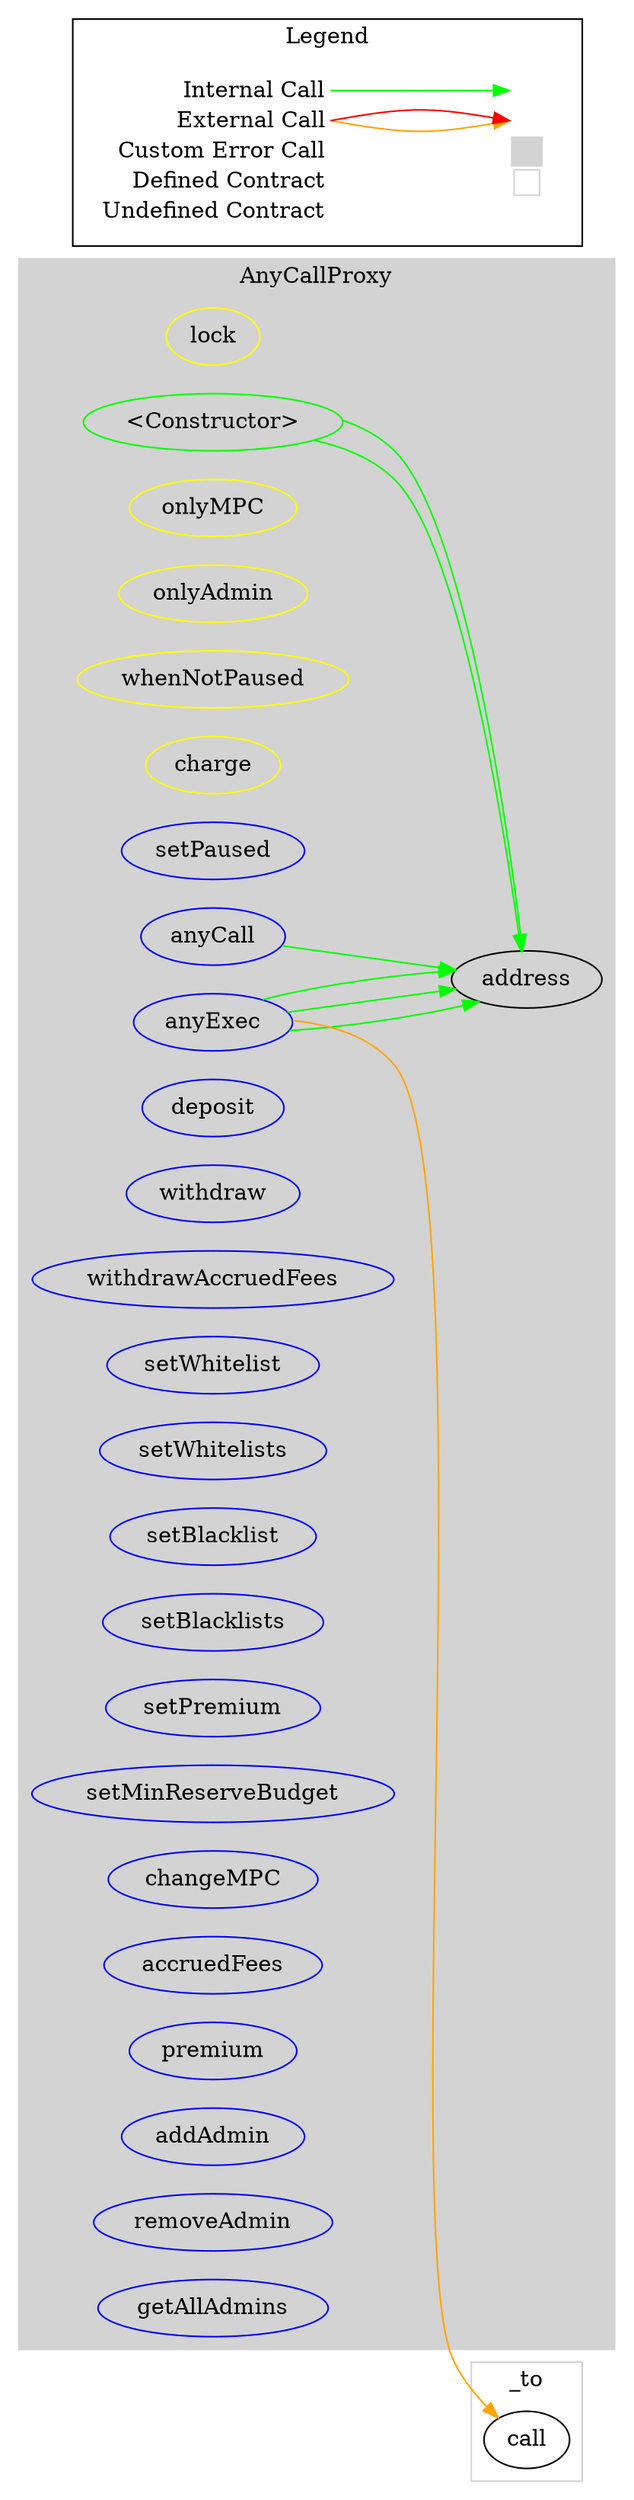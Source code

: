 digraph G {
  graph [ ratio = "auto", page = "100", compound =true ];
subgraph "clusterAnyCallProxy" {
  graph [ label = "AnyCallProxy", color = "lightgray", style = "filled", bgcolor = "lightgray" ];
  "AnyCallProxy.lock" [ label = "lock", color = "yellow" ];
  "AnyCallProxy.<Constructor>" [ label = "<Constructor>", color = "green" ];
  "AnyCallProxy.onlyMPC" [ label = "onlyMPC", color = "yellow" ];
  "AnyCallProxy.onlyAdmin" [ label = "onlyAdmin", color = "yellow" ];
  "AnyCallProxy.whenNotPaused" [ label = "whenNotPaused", color = "yellow" ];
  "AnyCallProxy.charge" [ label = "charge", color = "yellow" ];
  "AnyCallProxy.setPaused" [ label = "setPaused", color = "blue" ];
  "AnyCallProxy.anyCall" [ label = "anyCall", color = "blue" ];
  "AnyCallProxy.anyExec" [ label = "anyExec", color = "blue" ];
  "AnyCallProxy.deposit" [ label = "deposit", color = "blue" ];
  "AnyCallProxy.withdraw" [ label = "withdraw", color = "blue" ];
  "AnyCallProxy.withdrawAccruedFees" [ label = "withdrawAccruedFees", color = "blue" ];
  "AnyCallProxy.setWhitelist" [ label = "setWhitelist", color = "blue" ];
  "AnyCallProxy.setWhitelists" [ label = "setWhitelists", color = "blue" ];
  "AnyCallProxy.setBlacklist" [ label = "setBlacklist", color = "blue" ];
  "AnyCallProxy.setBlacklists" [ label = "setBlacklists", color = "blue" ];
  "AnyCallProxy.setPremium" [ label = "setPremium", color = "blue" ];
  "AnyCallProxy.setMinReserveBudget" [ label = "setMinReserveBudget", color = "blue" ];
  "AnyCallProxy.changeMPC" [ label = "changeMPC", color = "blue" ];
  "AnyCallProxy.accruedFees" [ label = "accruedFees", color = "blue" ];
  "AnyCallProxy.premium" [ label = "premium", color = "blue" ];
  "AnyCallProxy.addAdmin" [ label = "addAdmin", color = "blue" ];
  "AnyCallProxy.removeAdmin" [ label = "removeAdmin", color = "blue" ];
  "AnyCallProxy.getAllAdmins" [ label = "getAllAdmins", color = "blue" ];
  "AnyCallProxy.address" [ label = "address" ];
}

subgraph "cluster_to" {
  graph [ label = "_to", color = "lightgray" ];
  "_to.call" [ label = "call" ];
}

  "AnyCallProxy.<Constructor>";
  "AnyCallProxy.address";
  "AnyCallProxy.anyCall";
  "AnyCallProxy.anyExec";
  "_to.call";
  "AnyCallProxy.<Constructor>" -> "AnyCallProxy.address" [ color = "green" ];
  "AnyCallProxy.<Constructor>" -> "AnyCallProxy.address" [ color = "green" ];
  "AnyCallProxy.anyCall" -> "AnyCallProxy.address" [ color = "green" ];
  "AnyCallProxy.anyExec" -> "_to.call" [ color = "orange" ];
  "AnyCallProxy.anyExec" -> "AnyCallProxy.address" [ color = "green" ];
  "AnyCallProxy.anyExec" -> "AnyCallProxy.address" [ color = "green" ];
  "AnyCallProxy.anyExec" -> "AnyCallProxy.address" [ color = "green" ];


rankdir=LR
node [shape=plaintext]
subgraph cluster_01 { 
label = "Legend";
key [label=<<table border="0" cellpadding="2" cellspacing="0" cellborder="0">
  <tr><td align="right" port="i1">Internal Call</td></tr>
  <tr><td align="right" port="i2">External Call</td></tr>
  <tr><td align="right" port="i2">Custom Error Call</td></tr>
  <tr><td align="right" port="i3">Defined Contract</td></tr>
  <tr><td align="right" port="i4">Undefined Contract</td></tr>
  </table>>]
key2 [label=<<table border="0" cellpadding="2" cellspacing="0" cellborder="0">
  <tr><td port="i1">&nbsp;&nbsp;&nbsp;</td></tr>
  <tr><td port="i2">&nbsp;&nbsp;&nbsp;</td></tr>
  <tr><td port="i3" bgcolor="lightgray">&nbsp;&nbsp;&nbsp;</td></tr>
  <tr><td port="i4">
    <table border="1" cellborder="0" cellspacing="0" cellpadding="7" color="lightgray">
      <tr>
       <td></td>
      </tr>
     </table>
  </td></tr>
  </table>>]
key:i1:e -> key2:i1:w [color="green"]
key:i2:e -> key2:i2:w [color="orange"]
key:i2:e -> key2:i2:w [color="red"]
}
}

